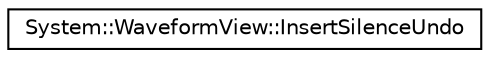 digraph G
{
  edge [fontname="Helvetica",fontsize="10",labelfontname="Helvetica",labelfontsize="10"];
  node [fontname="Helvetica",fontsize="10",shape=record];
  rankdir="LR";
  Node1 [label="System::WaveformView::InsertSilenceUndo",height=0.2,width=0.4,color="black", fillcolor="white", style="filled",URL="$class_system_1_1_waveform_view_1_1_insert_silence_undo.html"];
}
